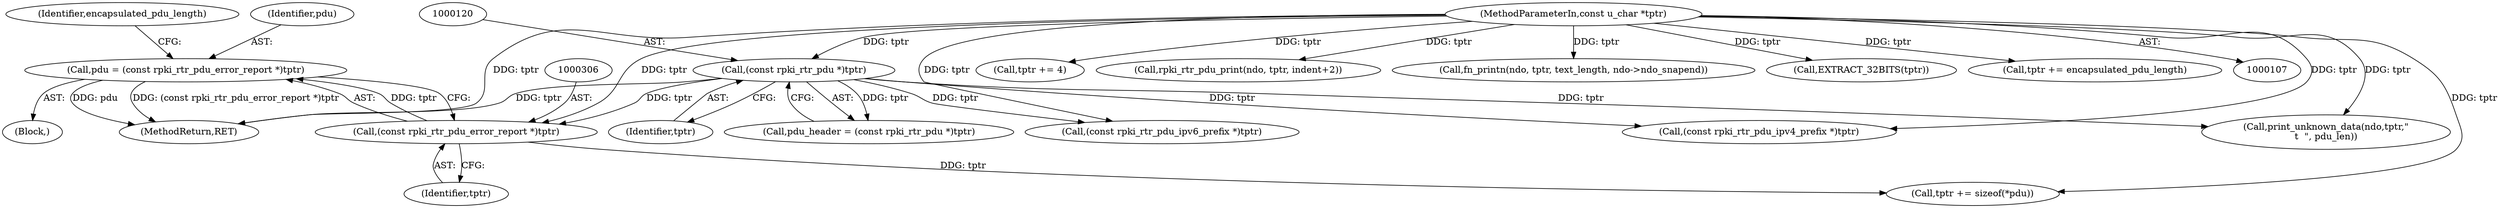 digraph "0_tcpdump_83c64fce3a5226b080e535f5131a8a318f30e79b@pointer" {
"1000303" [label="(Call,pdu = (const rpki_rtr_pdu_error_report *)tptr)"];
"1000305" [label="(Call,(const rpki_rtr_pdu_error_report *)tptr)"];
"1000119" [label="(Call,(const rpki_rtr_pdu *)tptr)"];
"1000109" [label="(MethodParameterIn,const u_char *tptr)"];
"1000307" [label="(Identifier,tptr)"];
"1000464" [label="(MethodReturn,RET)"];
"1000349" [label="(Call,tptr += sizeof(*pdu))"];
"1000401" [label="(Call,tptr += 4)"];
"1000297" [label="(Block,)"];
"1000303" [label="(Call,pdu = (const rpki_rtr_pdu_error_report *)tptr)"];
"1000117" [label="(Call,pdu_header = (const rpki_rtr_pdu *)tptr)"];
"1000109" [label="(MethodParameterIn,const u_char *tptr)"];
"1000305" [label="(Call,(const rpki_rtr_pdu_error_report *)tptr)"];
"1000219" [label="(Call,(const rpki_rtr_pdu_ipv4_prefix *)tptr)"];
"1000119" [label="(Call,(const rpki_rtr_pdu *)tptr)"];
"1000309" [label="(Identifier,encapsulated_pdu_length)"];
"1000376" [label="(Call,rpki_rtr_pdu_print(ndo, tptr, indent+2))"];
"1000304" [label="(Identifier,pdu)"];
"1000428" [label="(Call,fn_printn(ndo, tptr, text_length, ndo->ndo_snapend))"];
"1000454" [label="(Call,print_unknown_data(ndo,tptr,\"\n\t  \", pdu_len))"];
"1000399" [label="(Call,EXTRACT_32BITS(tptr))"];
"1000383" [label="(Call,tptr += encapsulated_pdu_length)"];
"1000260" [label="(Call,(const rpki_rtr_pdu_ipv6_prefix *)tptr)"];
"1000121" [label="(Identifier,tptr)"];
"1000303" -> "1000297"  [label="AST: "];
"1000303" -> "1000305"  [label="CFG: "];
"1000304" -> "1000303"  [label="AST: "];
"1000305" -> "1000303"  [label="AST: "];
"1000309" -> "1000303"  [label="CFG: "];
"1000303" -> "1000464"  [label="DDG: pdu"];
"1000303" -> "1000464"  [label="DDG: (const rpki_rtr_pdu_error_report *)tptr"];
"1000305" -> "1000303"  [label="DDG: tptr"];
"1000305" -> "1000307"  [label="CFG: "];
"1000306" -> "1000305"  [label="AST: "];
"1000307" -> "1000305"  [label="AST: "];
"1000119" -> "1000305"  [label="DDG: tptr"];
"1000109" -> "1000305"  [label="DDG: tptr"];
"1000305" -> "1000349"  [label="DDG: tptr"];
"1000119" -> "1000117"  [label="AST: "];
"1000119" -> "1000121"  [label="CFG: "];
"1000120" -> "1000119"  [label="AST: "];
"1000121" -> "1000119"  [label="AST: "];
"1000117" -> "1000119"  [label="CFG: "];
"1000119" -> "1000464"  [label="DDG: tptr"];
"1000119" -> "1000117"  [label="DDG: tptr"];
"1000109" -> "1000119"  [label="DDG: tptr"];
"1000119" -> "1000219"  [label="DDG: tptr"];
"1000119" -> "1000260"  [label="DDG: tptr"];
"1000119" -> "1000454"  [label="DDG: tptr"];
"1000109" -> "1000107"  [label="AST: "];
"1000109" -> "1000464"  [label="DDG: tptr"];
"1000109" -> "1000219"  [label="DDG: tptr"];
"1000109" -> "1000260"  [label="DDG: tptr"];
"1000109" -> "1000349"  [label="DDG: tptr"];
"1000109" -> "1000376"  [label="DDG: tptr"];
"1000109" -> "1000383"  [label="DDG: tptr"];
"1000109" -> "1000399"  [label="DDG: tptr"];
"1000109" -> "1000401"  [label="DDG: tptr"];
"1000109" -> "1000428"  [label="DDG: tptr"];
"1000109" -> "1000454"  [label="DDG: tptr"];
}
